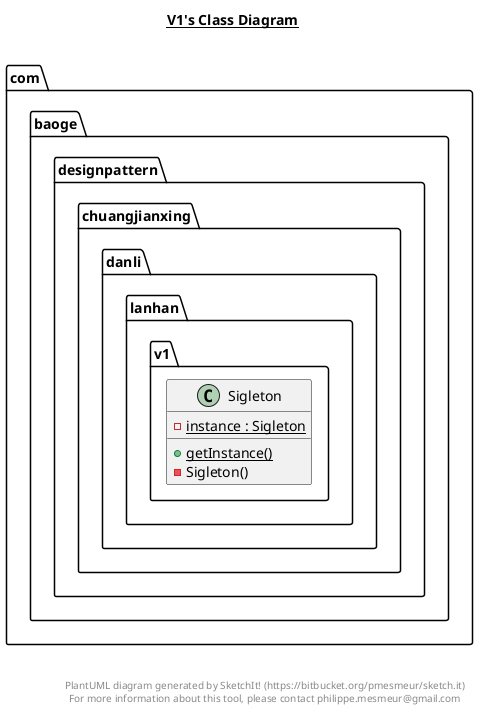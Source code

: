 @startuml

title __V1's Class Diagram__\n

  namespace com.baoge.designpattern {
    namespace chuangjianxing {
      namespace danli.lanhan.v1 {
        class com.baoge.designpattern.chuangjianxing.danli.lanhan.v1.Sigleton {
            {static} - instance : Sigleton
            {static} + getInstance()
            - Sigleton()
        }
      }
    }
  }
  



right footer


PlantUML diagram generated by SketchIt! (https://bitbucket.org/pmesmeur/sketch.it)
For more information about this tool, please contact philippe.mesmeur@gmail.com
endfooter

@enduml
